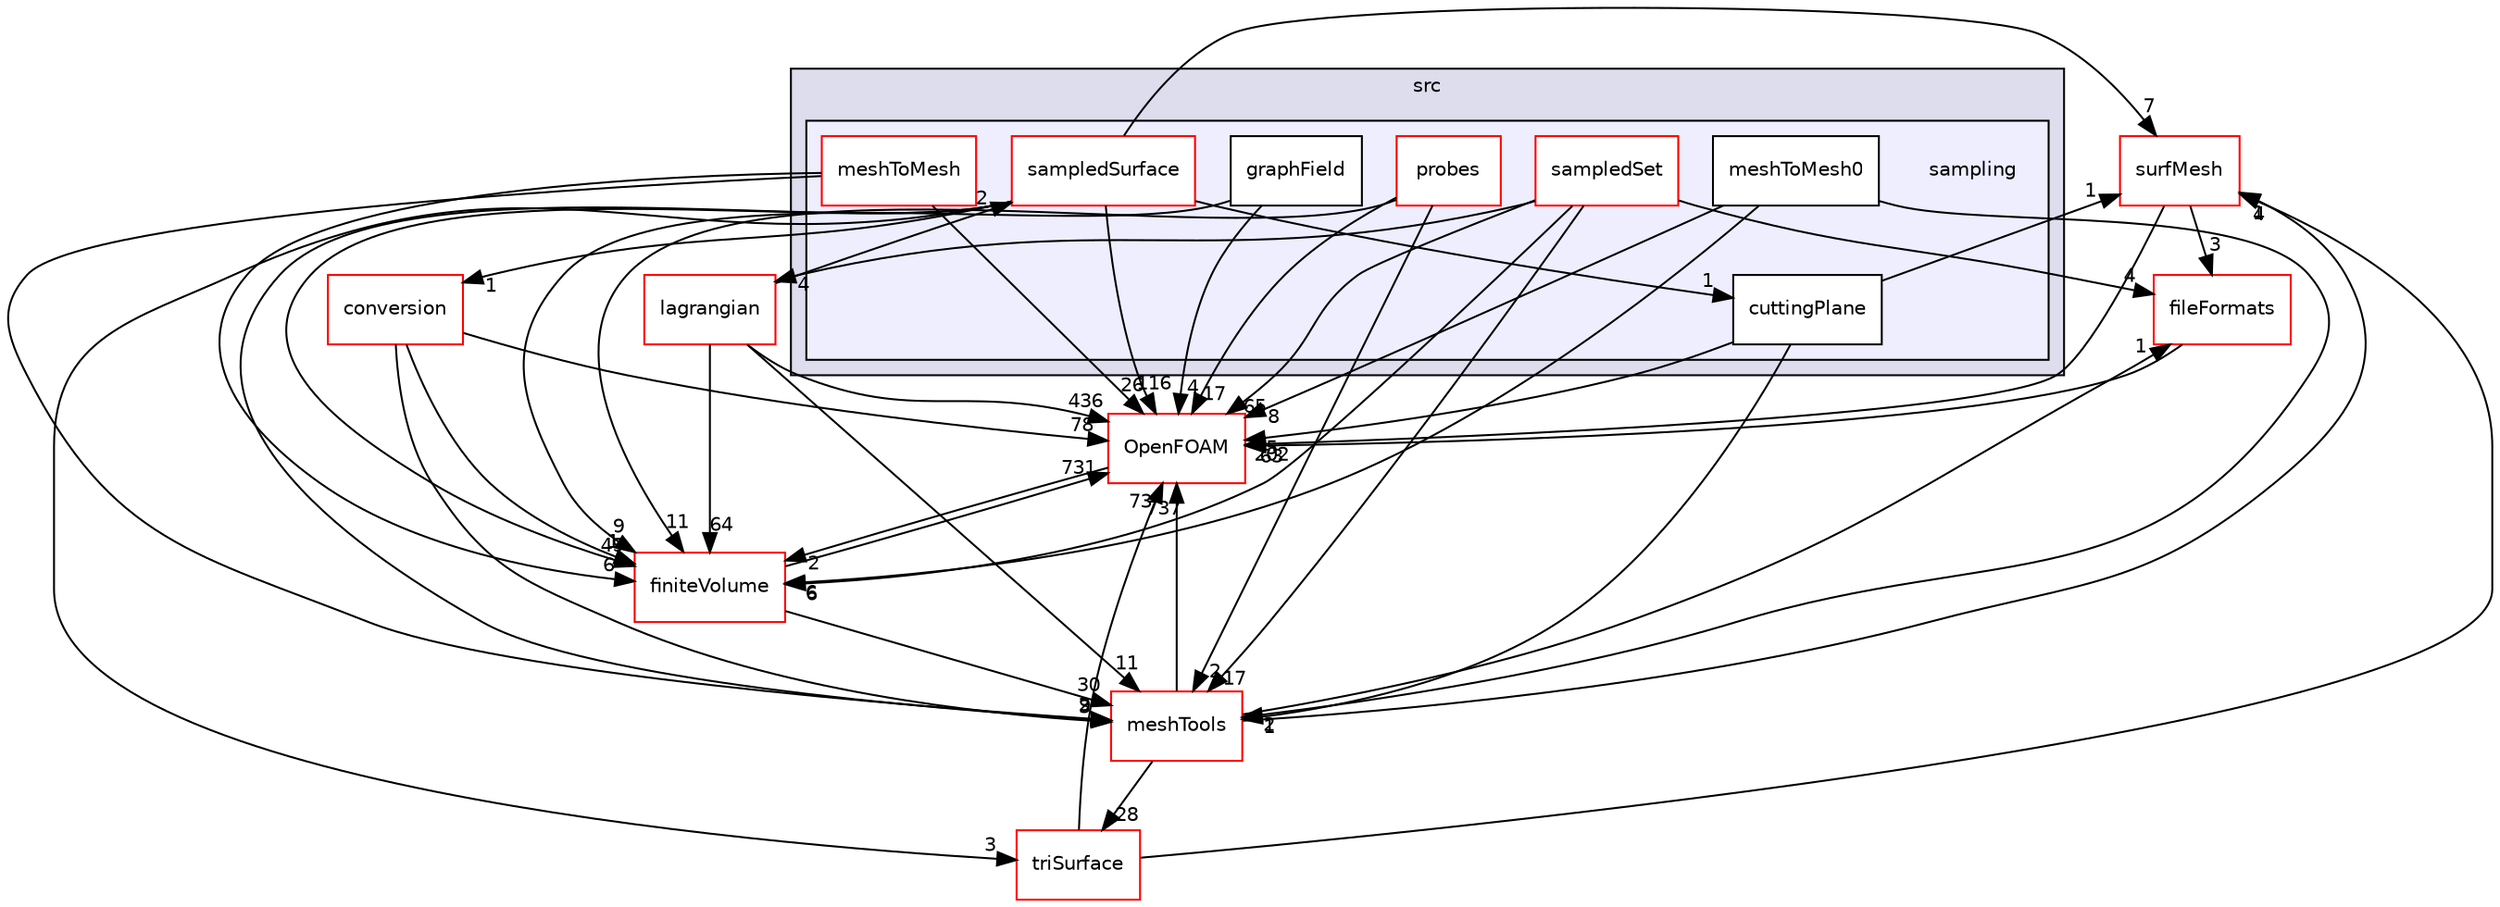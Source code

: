 digraph "src/sampling" {
  bgcolor=transparent;
  compound=true
  node [ fontsize="10", fontname="Helvetica"];
  edge [ labelfontsize="10", labelfontname="Helvetica"];
  subgraph clusterdir_68267d1309a1af8e8297ef4c3efbcdba {
    graph [ bgcolor="#ddddee", pencolor="black", label="src" fontname="Helvetica", fontsize="10", URL="dir_68267d1309a1af8e8297ef4c3efbcdba.html"]
  subgraph clusterdir_24a3817a3c61c11f04a0a72057522f4f {
    graph [ bgcolor="#eeeeff", pencolor="black", label="" URL="dir_24a3817a3c61c11f04a0a72057522f4f.html"];
    dir_24a3817a3c61c11f04a0a72057522f4f [shape=plaintext label="sampling"];
    dir_f8080fda710e406c8061086072eee705 [shape=box label="cuttingPlane" color="black" fillcolor="white" style="filled" URL="dir_f8080fda710e406c8061086072eee705.html"];
    dir_6b38549db7b2a6aedbdcbfb85e219be3 [shape=box label="graphField" color="black" fillcolor="white" style="filled" URL="dir_6b38549db7b2a6aedbdcbfb85e219be3.html"];
    dir_5d7b251635f57ecde20f7aaf83381484 [shape=box label="meshToMesh" color="red" fillcolor="white" style="filled" URL="dir_5d7b251635f57ecde20f7aaf83381484.html"];
    dir_98e253f95481a6e5659f463d51d972f5 [shape=box label="meshToMesh0" color="black" fillcolor="white" style="filled" URL="dir_98e253f95481a6e5659f463d51d972f5.html"];
    dir_cbe5babacf778e7f66e66e5bcfb862b0 [shape=box label="probes" color="red" fillcolor="white" style="filled" URL="dir_cbe5babacf778e7f66e66e5bcfb862b0.html"];
    dir_8b5e667856203d1590a744034ba627a3 [shape=box label="sampledSet" color="red" fillcolor="white" style="filled" URL="dir_8b5e667856203d1590a744034ba627a3.html"];
    dir_daf57321dd7c30092fd489dbb1aa8219 [shape=box label="sampledSurface" color="red" fillcolor="white" style="filled" URL="dir_daf57321dd7c30092fd489dbb1aa8219.html"];
  }
  }
  dir_9bd15774b555cf7259a6fa18f99fe99b [shape=box label="finiteVolume" color="red" URL="dir_9bd15774b555cf7259a6fa18f99fe99b.html"];
  dir_22e3beccf9f956a3c7bfcabae9a0dde0 [shape=box label="conversion" color="red" URL="dir_22e3beccf9f956a3c7bfcabae9a0dde0.html"];
  dir_0a88fe22feb23ce5f078a04a1df67721 [shape=box label="surfMesh" color="red" URL="dir_0a88fe22feb23ce5f078a04a1df67721.html"];
  dir_b63c002b7559990bd414058641eb48ad [shape=box label="triSurface" color="red" URL="dir_b63c002b7559990bd414058641eb48ad.html"];
  dir_ae30ad0bef50cf391b24c614251bb9fd [shape=box label="meshTools" color="red" URL="dir_ae30ad0bef50cf391b24c614251bb9fd.html"];
  dir_b05602f37bb521a7142c0a3e200b5f35 [shape=box label="fileFormats" color="red" URL="dir_b05602f37bb521a7142c0a3e200b5f35.html"];
  dir_c5473ff19b20e6ec4dfe5c310b3778a8 [shape=box label="OpenFOAM" color="red" URL="dir_c5473ff19b20e6ec4dfe5c310b3778a8.html"];
  dir_f8c25efc4b6f6a8502a42d5af7554d23 [shape=box label="lagrangian" color="red" URL="dir_f8c25efc4b6f6a8502a42d5af7554d23.html"];
  dir_daf57321dd7c30092fd489dbb1aa8219->dir_9bd15774b555cf7259a6fa18f99fe99b [headlabel="49", labeldistance=1.5 headhref="dir_002631_000894.html"];
  dir_daf57321dd7c30092fd489dbb1aa8219->dir_22e3beccf9f956a3c7bfcabae9a0dde0 [headlabel="1", labeldistance=1.5 headhref="dir_002631_000766.html"];
  dir_daf57321dd7c30092fd489dbb1aa8219->dir_0a88fe22feb23ce5f078a04a1df67721 [headlabel="7", labeldistance=1.5 headhref="dir_002631_002679.html"];
  dir_daf57321dd7c30092fd489dbb1aa8219->dir_b63c002b7559990bd414058641eb48ad [headlabel="3", labeldistance=1.5 headhref="dir_002631_002968.html"];
  dir_daf57321dd7c30092fd489dbb1aa8219->dir_ae30ad0bef50cf391b24c614251bb9fd [headlabel="9", labeldistance=1.5 headhref="dir_002631_001741.html"];
  dir_daf57321dd7c30092fd489dbb1aa8219->dir_f8080fda710e406c8061086072eee705 [headlabel="1", labeldistance=1.5 headhref="dir_002631_002605.html"];
  dir_daf57321dd7c30092fd489dbb1aa8219->dir_c5473ff19b20e6ec4dfe5c310b3778a8 [headlabel="116", labeldistance=1.5 headhref="dir_002631_001887.html"];
  dir_9bd15774b555cf7259a6fa18f99fe99b->dir_ae30ad0bef50cf391b24c614251bb9fd [headlabel="30", labeldistance=1.5 headhref="dir_000894_001741.html"];
  dir_9bd15774b555cf7259a6fa18f99fe99b->dir_c5473ff19b20e6ec4dfe5c310b3778a8 [headlabel="731", labeldistance=1.5 headhref="dir_000894_001887.html"];
  dir_98e253f95481a6e5659f463d51d972f5->dir_9bd15774b555cf7259a6fa18f99fe99b [headlabel="6", labeldistance=1.5 headhref="dir_002613_000894.html"];
  dir_98e253f95481a6e5659f463d51d972f5->dir_ae30ad0bef50cf391b24c614251bb9fd [headlabel="2", labeldistance=1.5 headhref="dir_002613_001741.html"];
  dir_98e253f95481a6e5659f463d51d972f5->dir_c5473ff19b20e6ec4dfe5c310b3778a8 [headlabel="8", labeldistance=1.5 headhref="dir_002613_001887.html"];
  dir_22e3beccf9f956a3c7bfcabae9a0dde0->dir_9bd15774b555cf7259a6fa18f99fe99b [headlabel="1", labeldistance=1.5 headhref="dir_000766_000894.html"];
  dir_22e3beccf9f956a3c7bfcabae9a0dde0->dir_ae30ad0bef50cf391b24c614251bb9fd [headlabel="3", labeldistance=1.5 headhref="dir_000766_001741.html"];
  dir_22e3beccf9f956a3c7bfcabae9a0dde0->dir_c5473ff19b20e6ec4dfe5c310b3778a8 [headlabel="78", labeldistance=1.5 headhref="dir_000766_001887.html"];
  dir_0a88fe22feb23ce5f078a04a1df67721->dir_b05602f37bb521a7142c0a3e200b5f35 [headlabel="3", labeldistance=1.5 headhref="dir_002679_000881.html"];
  dir_0a88fe22feb23ce5f078a04a1df67721->dir_c5473ff19b20e6ec4dfe5c310b3778a8 [headlabel="202", labeldistance=1.5 headhref="dir_002679_001887.html"];
  dir_b63c002b7559990bd414058641eb48ad->dir_0a88fe22feb23ce5f078a04a1df67721 [headlabel="4", labeldistance=1.5 headhref="dir_002968_002679.html"];
  dir_b63c002b7559990bd414058641eb48ad->dir_c5473ff19b20e6ec4dfe5c310b3778a8 [headlabel="73", labeldistance=1.5 headhref="dir_002968_001887.html"];
  dir_ae30ad0bef50cf391b24c614251bb9fd->dir_0a88fe22feb23ce5f078a04a1df67721 [headlabel="1", labeldistance=1.5 headhref="dir_001741_002679.html"];
  dir_ae30ad0bef50cf391b24c614251bb9fd->dir_b63c002b7559990bd414058641eb48ad [headlabel="28", labeldistance=1.5 headhref="dir_001741_002968.html"];
  dir_ae30ad0bef50cf391b24c614251bb9fd->dir_b05602f37bb521a7142c0a3e200b5f35 [headlabel="1", labeldistance=1.5 headhref="dir_001741_000881.html"];
  dir_ae30ad0bef50cf391b24c614251bb9fd->dir_c5473ff19b20e6ec4dfe5c310b3778a8 [headlabel="737", labeldistance=1.5 headhref="dir_001741_001887.html"];
  dir_b05602f37bb521a7142c0a3e200b5f35->dir_c5473ff19b20e6ec4dfe5c310b3778a8 [headlabel="63", labeldistance=1.5 headhref="dir_000881_001887.html"];
  dir_5d7b251635f57ecde20f7aaf83381484->dir_9bd15774b555cf7259a6fa18f99fe99b [headlabel="6", labeldistance=1.5 headhref="dir_002607_000894.html"];
  dir_5d7b251635f57ecde20f7aaf83381484->dir_ae30ad0bef50cf391b24c614251bb9fd [headlabel="2", labeldistance=1.5 headhref="dir_002607_001741.html"];
  dir_5d7b251635f57ecde20f7aaf83381484->dir_c5473ff19b20e6ec4dfe5c310b3778a8 [headlabel="26", labeldistance=1.5 headhref="dir_002607_001887.html"];
  dir_8b5e667856203d1590a744034ba627a3->dir_9bd15774b555cf7259a6fa18f99fe99b [headlabel="6", labeldistance=1.5 headhref="dir_002616_000894.html"];
  dir_8b5e667856203d1590a744034ba627a3->dir_ae30ad0bef50cf391b24c614251bb9fd [headlabel="17", labeldistance=1.5 headhref="dir_002616_001741.html"];
  dir_8b5e667856203d1590a744034ba627a3->dir_b05602f37bb521a7142c0a3e200b5f35 [headlabel="4", labeldistance=1.5 headhref="dir_002616_000881.html"];
  dir_8b5e667856203d1590a744034ba627a3->dir_c5473ff19b20e6ec4dfe5c310b3778a8 [headlabel="65", labeldistance=1.5 headhref="dir_002616_001887.html"];
  dir_8b5e667856203d1590a744034ba627a3->dir_f8c25efc4b6f6a8502a42d5af7554d23 [headlabel="4", labeldistance=1.5 headhref="dir_002616_001354.html"];
  dir_f8080fda710e406c8061086072eee705->dir_0a88fe22feb23ce5f078a04a1df67721 [headlabel="1", labeldistance=1.5 headhref="dir_002605_002679.html"];
  dir_f8080fda710e406c8061086072eee705->dir_ae30ad0bef50cf391b24c614251bb9fd [headlabel="1", labeldistance=1.5 headhref="dir_002605_001741.html"];
  dir_f8080fda710e406c8061086072eee705->dir_c5473ff19b20e6ec4dfe5c310b3778a8 [headlabel="5", labeldistance=1.5 headhref="dir_002605_001887.html"];
  dir_cbe5babacf778e7f66e66e5bcfb862b0->dir_9bd15774b555cf7259a6fa18f99fe99b [headlabel="11", labeldistance=1.5 headhref="dir_002614_000894.html"];
  dir_cbe5babacf778e7f66e66e5bcfb862b0->dir_ae30ad0bef50cf391b24c614251bb9fd [headlabel="2", labeldistance=1.5 headhref="dir_002614_001741.html"];
  dir_cbe5babacf778e7f66e66e5bcfb862b0->dir_c5473ff19b20e6ec4dfe5c310b3778a8 [headlabel="17", labeldistance=1.5 headhref="dir_002614_001887.html"];
  dir_6b38549db7b2a6aedbdcbfb85e219be3->dir_9bd15774b555cf7259a6fa18f99fe99b [headlabel="9", labeldistance=1.5 headhref="dir_002606_000894.html"];
  dir_6b38549db7b2a6aedbdcbfb85e219be3->dir_c5473ff19b20e6ec4dfe5c310b3778a8 [headlabel="4", labeldistance=1.5 headhref="dir_002606_001887.html"];
  dir_c5473ff19b20e6ec4dfe5c310b3778a8->dir_9bd15774b555cf7259a6fa18f99fe99b [headlabel="2", labeldistance=1.5 headhref="dir_001887_000894.html"];
  dir_f8c25efc4b6f6a8502a42d5af7554d23->dir_daf57321dd7c30092fd489dbb1aa8219 [headlabel="2", labeldistance=1.5 headhref="dir_001354_002631.html"];
  dir_f8c25efc4b6f6a8502a42d5af7554d23->dir_9bd15774b555cf7259a6fa18f99fe99b [headlabel="64", labeldistance=1.5 headhref="dir_001354_000894.html"];
  dir_f8c25efc4b6f6a8502a42d5af7554d23->dir_ae30ad0bef50cf391b24c614251bb9fd [headlabel="11", labeldistance=1.5 headhref="dir_001354_001741.html"];
  dir_f8c25efc4b6f6a8502a42d5af7554d23->dir_c5473ff19b20e6ec4dfe5c310b3778a8 [headlabel="436", labeldistance=1.5 headhref="dir_001354_001887.html"];
}
